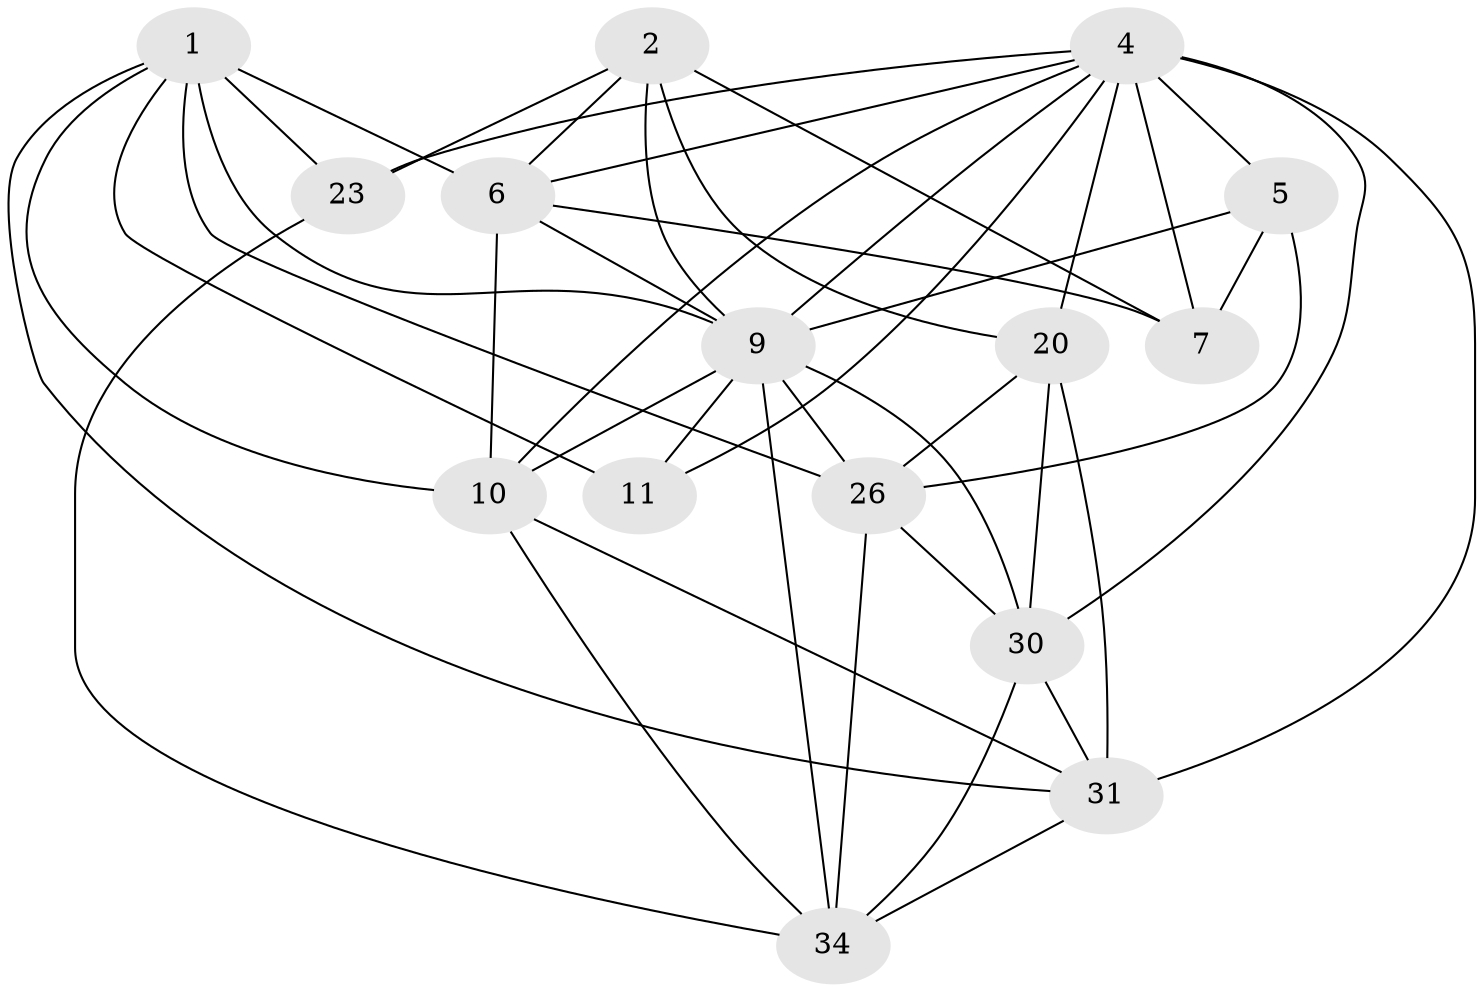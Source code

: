 // original degree distribution, {4: 1.0}
// Generated by graph-tools (version 1.1) at 2025/20/03/04/25 18:20:28]
// undirected, 15 vertices, 44 edges
graph export_dot {
graph [start="1"]
  node [color=gray90,style=filled];
  1 [super="+21+3"];
  2 [super="+13+25"];
  4 [super="+32+24+15+12"];
  5 [super="+14+43"];
  6 [super="+35+47"];
  7 [super="+8"];
  9 [super="+49+38+16+17"];
  10 [super="+18+45"];
  11;
  20 [super="+27"];
  23;
  26 [super="+40+39+29"];
  30 [super="+50"];
  31 [super="+41+37"];
  34 [super="+46"];
  1 -- 26;
  1 -- 23;
  1 -- 10;
  1 -- 11;
  1 -- 9 [weight=2];
  1 -- 6;
  1 -- 31;
  2 -- 23;
  2 -- 7 [weight=2];
  2 -- 20 [weight=2];
  2 -- 6;
  2 -- 9 [weight=2];
  4 -- 7;
  4 -- 23;
  4 -- 20;
  4 -- 11 [weight=2];
  4 -- 31 [weight=2];
  4 -- 10;
  4 -- 5 [weight=3];
  4 -- 9;
  4 -- 6;
  4 -- 30;
  5 -- 26;
  5 -- 9 [weight=2];
  5 -- 7 [weight=2];
  6 -- 10 [weight=2];
  6 -- 9 [weight=2];
  6 -- 7;
  9 -- 26 [weight=3];
  9 -- 10 [weight=3];
  9 -- 11;
  9 -- 34;
  9 -- 30;
  10 -- 31 [weight=2];
  10 -- 34;
  20 -- 26;
  20 -- 30;
  20 -- 31;
  23 -- 34;
  26 -- 34;
  26 -- 30;
  30 -- 34;
  30 -- 31;
  31 -- 34;
}
